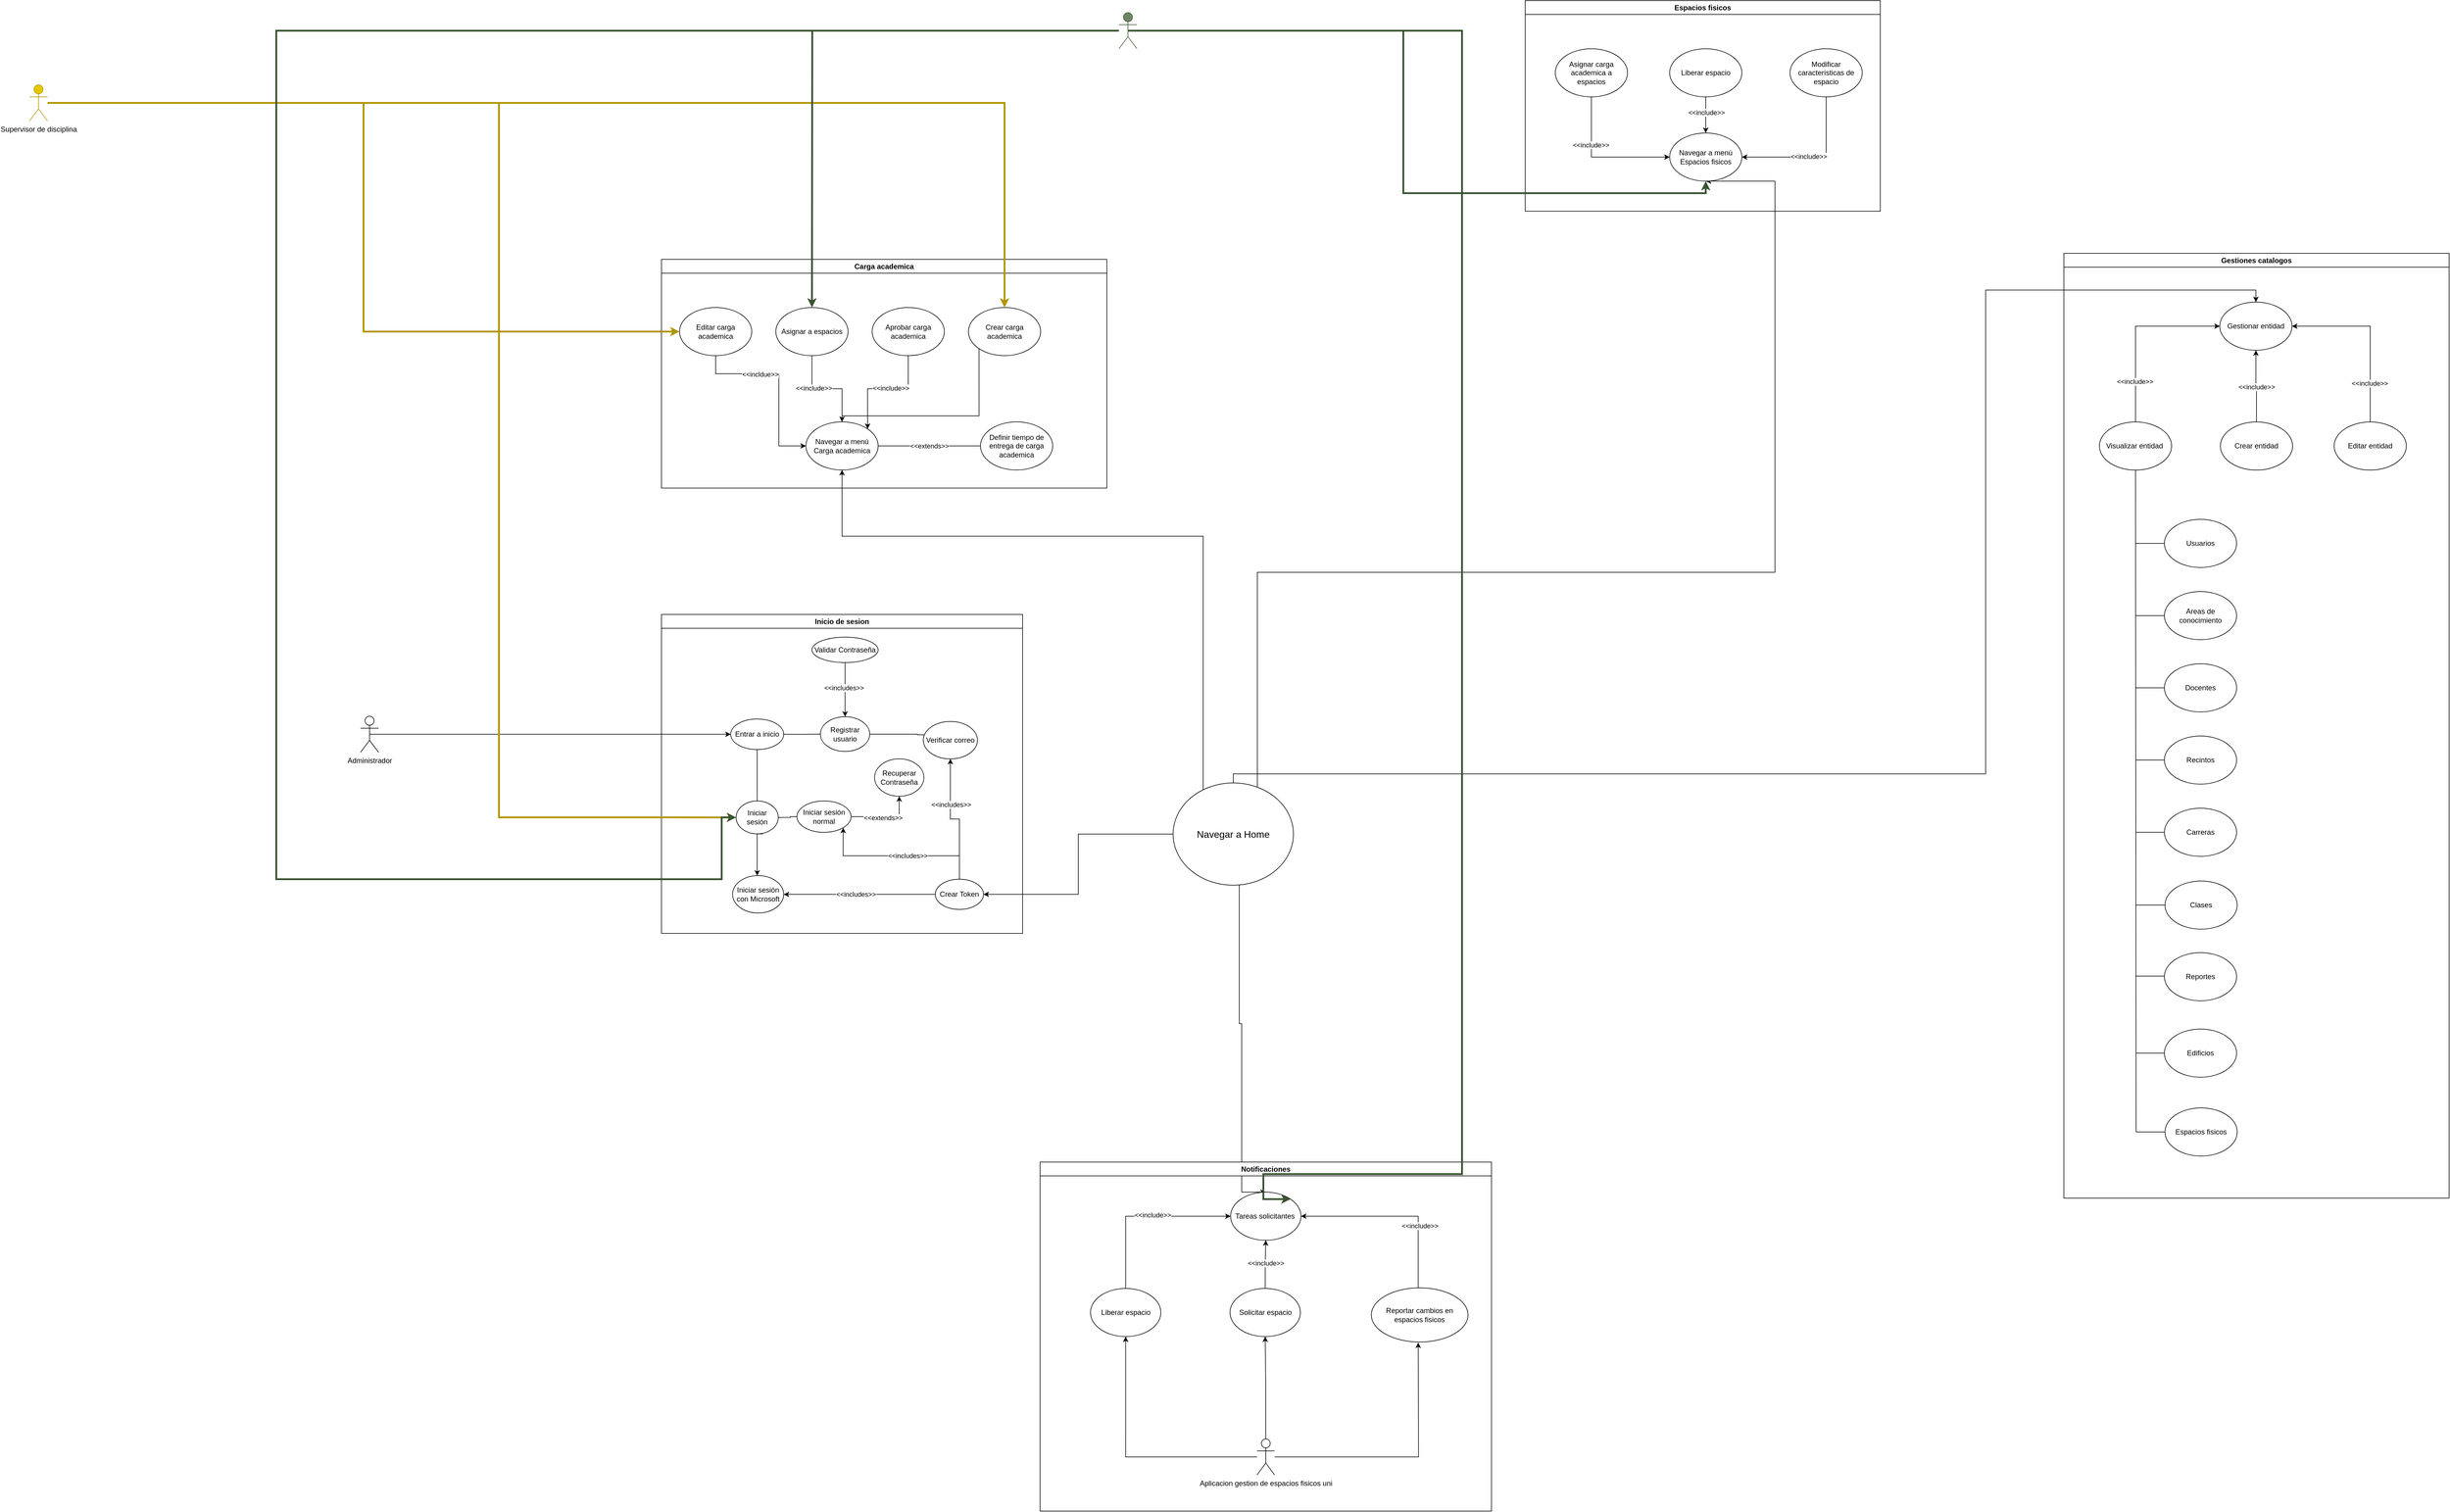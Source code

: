 <mxfile version="28.0.7">
  <diagram name="Página-1" id="7xqfnRYCcl9cOrJLdNOv">
    <mxGraphModel dx="2349" dy="2284" grid="1" gridSize="10" guides="1" tooltips="1" connect="1" arrows="1" fold="1" page="1" pageScale="1" pageWidth="850" pageHeight="1100" math="0" shadow="0">
      <root>
        <mxCell id="0" />
        <mxCell id="1" parent="0" />
        <mxCell id="8E8HEakJHe4h-VglnAm--1" value="Administrador" style="shape=umlActor;verticalLabelPosition=bottom;verticalAlign=top;html=1;outlineConnect=0;container=0;fillColor=light-dark(#FFFFFF,#FFFFFF);" parent="1" vertex="1">
          <mxGeometry x="-660" y="169.17" width="30" height="60" as="geometry" />
        </mxCell>
        <mxCell id="3BfeAzv24xEFP0cl_79i-4" style="edgeStyle=orthogonalEdgeStyle;rounded=0;orthogonalLoop=1;jettySize=auto;html=1;exitX=0.5;exitY=0.5;exitDx=0;exitDy=0;exitPerimeter=0;" parent="1" source="8E8HEakJHe4h-VglnAm--1" target="3BfeAzv24xEFP0cl_79i-2" edge="1">
          <mxGeometry relative="1" as="geometry" />
        </mxCell>
        <mxCell id="Kwav2dh_edoDz0EaDqaM-68" style="edgeStyle=orthogonalEdgeStyle;rounded=0;orthogonalLoop=1;jettySize=auto;html=1;entryX=0.5;entryY=0;entryDx=0;entryDy=0;" parent="1" source="Kwav2dh_edoDz0EaDqaM-52" target="Kwav2dh_edoDz0EaDqaM-26" edge="1">
          <mxGeometry relative="1" as="geometry">
            <Array as="points">
              <mxPoint x="800" y="680" />
              <mxPoint x="804" y="680" />
            </Array>
          </mxGeometry>
        </mxCell>
        <mxCell id="Kwav2dh_edoDz0EaDqaM-69" style="edgeStyle=orthogonalEdgeStyle;rounded=0;orthogonalLoop=1;jettySize=auto;html=1;entryX=0.5;entryY=1;entryDx=0;entryDy=0;" parent="1" source="Kwav2dh_edoDz0EaDqaM-52" target="Kwav2dh_edoDz0EaDqaM-3" edge="1">
          <mxGeometry relative="1" as="geometry">
            <Array as="points">
              <mxPoint x="740" y="-130" />
              <mxPoint x="140" y="-130" />
            </Array>
          </mxGeometry>
        </mxCell>
        <mxCell id="Kwav2dh_edoDz0EaDqaM-70" style="edgeStyle=orthogonalEdgeStyle;rounded=0;orthogonalLoop=1;jettySize=auto;html=1;entryX=0.5;entryY=1;entryDx=0;entryDy=0;" parent="1" source="Kwav2dh_edoDz0EaDqaM-52" target="Kwav2dh_edoDz0EaDqaM-25" edge="1">
          <mxGeometry relative="1" as="geometry">
            <Array as="points">
              <mxPoint x="830" y="-70" />
              <mxPoint x="1690" y="-70" />
            </Array>
          </mxGeometry>
        </mxCell>
        <mxCell id="Kwav2dh_edoDz0EaDqaM-71" style="edgeStyle=orthogonalEdgeStyle;rounded=0;orthogonalLoop=1;jettySize=auto;html=1;entryX=0.5;entryY=0;entryDx=0;entryDy=0;" parent="1" source="Kwav2dh_edoDz0EaDqaM-52" target="oVqGtqXpZZHCpbE4LzFN-3" edge="1">
          <mxGeometry relative="1" as="geometry">
            <Array as="points">
              <mxPoint x="2040" y="265" />
              <mxPoint x="2040" y="-539" />
              <mxPoint x="2489" y="-539" />
            </Array>
          </mxGeometry>
        </mxCell>
        <mxCell id="Kwav2dh_edoDz0EaDqaM-84" style="edgeStyle=orthogonalEdgeStyle;rounded=0;orthogonalLoop=1;jettySize=auto;html=1;entryX=1;entryY=0.5;entryDx=0;entryDy=0;" parent="1" source="Kwav2dh_edoDz0EaDqaM-52" target="3BfeAzv24xEFP0cl_79i-21" edge="1">
          <mxGeometry relative="1" as="geometry" />
        </mxCell>
        <mxCell id="Kwav2dh_edoDz0EaDqaM-52" value="&lt;span style=&quot;font-size: 16px;&quot;&gt;Navegar a Home&lt;/span&gt;" style="ellipse;whiteSpace=wrap;html=1;" parent="1" vertex="1">
          <mxGeometry x="690" y="280" width="200" height="170" as="geometry" />
        </mxCell>
        <mxCell id="Kwav2dh_edoDz0EaDqaM-57" value="" style="group" parent="1" vertex="1" connectable="0">
          <mxGeometry x="-160" y="-590" width="740" height="380" as="geometry" />
        </mxCell>
        <mxCell id="Kwav2dh_edoDz0EaDqaM-4" value="Definir tiempo de entrega de carga academica" style="ellipse;whiteSpace=wrap;html=1;" parent="Kwav2dh_edoDz0EaDqaM-57" vertex="1">
          <mxGeometry x="530" y="270" width="120" height="80" as="geometry" />
        </mxCell>
        <mxCell id="Kwav2dh_edoDz0EaDqaM-5" value="Crear carga academica" style="ellipse;whiteSpace=wrap;html=1;" parent="Kwav2dh_edoDz0EaDqaM-57" vertex="1">
          <mxGeometry x="510" y="80" width="120" height="80" as="geometry" />
        </mxCell>
        <mxCell id="Kwav2dh_edoDz0EaDqaM-6" value="Editar carga academica" style="ellipse;whiteSpace=wrap;html=1;" parent="Kwav2dh_edoDz0EaDqaM-57" vertex="1">
          <mxGeometry x="30" y="80" width="120" height="80" as="geometry" />
        </mxCell>
        <mxCell id="Kwav2dh_edoDz0EaDqaM-7" value="Aprobar carga academica" style="ellipse;whiteSpace=wrap;html=1;" parent="Kwav2dh_edoDz0EaDqaM-57" vertex="1">
          <mxGeometry x="350" y="80" width="120" height="80" as="geometry" />
        </mxCell>
        <mxCell id="Kwav2dh_edoDz0EaDqaM-9" value="Asignar a espacios" style="ellipse;whiteSpace=wrap;html=1;" parent="Kwav2dh_edoDz0EaDqaM-57" vertex="1">
          <mxGeometry x="190" y="80" width="120" height="80" as="geometry" />
        </mxCell>
        <mxCell id="Kwav2dh_edoDz0EaDqaM-56" value="Carga academica" style="swimlane;whiteSpace=wrap;html=1;align=center;" parent="Kwav2dh_edoDz0EaDqaM-57" vertex="1">
          <mxGeometry width="740" height="380" as="geometry">
            <mxRectangle x="-60" y="-600" width="130" height="30" as="alternateBounds" />
          </mxGeometry>
        </mxCell>
        <mxCell id="Kwav2dh_edoDz0EaDqaM-61" value="" style="group" parent="1" vertex="1" connectable="0">
          <mxGeometry x="-160" width="600" height="530" as="geometry" />
        </mxCell>
        <mxCell id="3BfeAzv24xEFP0cl_79i-22" style="edgeStyle=orthogonalEdgeStyle;rounded=0;orthogonalLoop=1;jettySize=auto;html=1;exitX=1;exitY=0.5;exitDx=0;exitDy=0;endArrow=none;endFill=0;" parent="Kwav2dh_edoDz0EaDqaM-61" source="3BfeAzv24xEFP0cl_79i-2" target="3BfeAzv24xEFP0cl_79i-7" edge="1">
          <mxGeometry relative="1" as="geometry" />
        </mxCell>
        <mxCell id="3BfeAzv24xEFP0cl_79i-2" value="Entrar a inicio" style="ellipse;whiteSpace=wrap;html=1;" parent="Kwav2dh_edoDz0EaDqaM-61" vertex="1">
          <mxGeometry x="115.01" y="173.79" width="88.06" height="50.75" as="geometry" />
        </mxCell>
        <mxCell id="3BfeAzv24xEFP0cl_79i-43" style="edgeStyle=orthogonalEdgeStyle;rounded=0;orthogonalLoop=1;jettySize=auto;html=1;exitX=0.5;exitY=1;exitDx=0;exitDy=0;" parent="Kwav2dh_edoDz0EaDqaM-61" source="3BfeAzv24xEFP0cl_79i-6" target="3BfeAzv24xEFP0cl_79i-42" edge="1">
          <mxGeometry relative="1" as="geometry">
            <Array as="points">
              <mxPoint x="168" y="365" />
              <mxPoint x="168" y="355" />
              <mxPoint x="159" y="355" />
            </Array>
          </mxGeometry>
        </mxCell>
        <mxCell id="3BfeAzv24xEFP0cl_79i-51" style="edgeStyle=orthogonalEdgeStyle;rounded=0;orthogonalLoop=1;jettySize=auto;html=1;exitX=1;exitY=0.5;exitDx=0;exitDy=0;endArrow=none;endFill=0;" parent="Kwav2dh_edoDz0EaDqaM-61" source="3BfeAzv24xEFP0cl_79i-6" target="3BfeAzv24xEFP0cl_79i-50" edge="1">
          <mxGeometry relative="1" as="geometry" />
        </mxCell>
        <mxCell id="3BfeAzv24xEFP0cl_79i-6" value="&lt;div&gt;Iniciar sesión&lt;/div&gt;" style="ellipse;whiteSpace=wrap;html=1;" parent="Kwav2dh_edoDz0EaDqaM-61" vertex="1">
          <mxGeometry x="124.04" y="309.999" width="70" height="54.634" as="geometry" />
        </mxCell>
        <mxCell id="3BfeAzv24xEFP0cl_79i-7" value="&lt;div&gt;Registrar usuario&lt;/div&gt;" style="ellipse;whiteSpace=wrap;html=1;" parent="Kwav2dh_edoDz0EaDqaM-61" vertex="1">
          <mxGeometry x="264.03" y="170" width="81.94" height="57.65" as="geometry" />
        </mxCell>
        <mxCell id="3BfeAzv24xEFP0cl_79i-18" value="&lt;div&gt;Recuperar&lt;/div&gt;&lt;div&gt;Contraseña&lt;/div&gt;" style="ellipse;whiteSpace=wrap;html=1;" parent="Kwav2dh_edoDz0EaDqaM-61" vertex="1">
          <mxGeometry x="354.03" y="240.001" width="81.94" height="62.084" as="geometry" />
        </mxCell>
        <mxCell id="3BfeAzv24xEFP0cl_79i-20" style="edgeStyle=orthogonalEdgeStyle;rounded=0;orthogonalLoop=1;jettySize=auto;html=1;exitX=0.5;exitY=1;exitDx=0;exitDy=0;verticalAlign=middle;endArrow=none;endFill=0;" parent="Kwav2dh_edoDz0EaDqaM-61" source="3BfeAzv24xEFP0cl_79i-2" target="3BfeAzv24xEFP0cl_79i-6" edge="1">
          <mxGeometry relative="1" as="geometry">
            <mxPoint x="225" y="433.149" as="targetPoint" />
            <Array as="points">
              <mxPoint x="159" y="320" />
            </Array>
          </mxGeometry>
        </mxCell>
        <mxCell id="3BfeAzv24xEFP0cl_79i-29" style="edgeStyle=orthogonalEdgeStyle;rounded=0;orthogonalLoop=1;jettySize=auto;html=1;exitX=0.5;exitY=1;exitDx=0;exitDy=0;entryX=0.5;entryY=0;entryDx=0;entryDy=0;" parent="Kwav2dh_edoDz0EaDqaM-61" source="3BfeAzv24xEFP0cl_79i-23" target="3BfeAzv24xEFP0cl_79i-7" edge="1">
          <mxGeometry relative="1" as="geometry">
            <Array as="points">
              <mxPoint x="305" y="82.993" />
              <mxPoint x="305" y="82.993" />
            </Array>
          </mxGeometry>
        </mxCell>
        <mxCell id="3BfeAzv24xEFP0cl_79i-30" value="&lt;div&gt;&amp;lt;&amp;lt;includes&amp;gt;&amp;gt;&lt;/div&gt;" style="edgeLabel;html=1;align=center;verticalAlign=middle;resizable=0;points=[];" parent="3BfeAzv24xEFP0cl_79i-29" vertex="1" connectable="0">
          <mxGeometry x="-0.068" y="-2" relative="1" as="geometry">
            <mxPoint as="offset" />
          </mxGeometry>
        </mxCell>
        <mxCell id="3BfeAzv24xEFP0cl_79i-23" value="&lt;div&gt;Validar&amp;nbsp;Contraseña&lt;/div&gt;" style="ellipse;whiteSpace=wrap;html=1;" parent="Kwav2dh_edoDz0EaDqaM-61" vertex="1">
          <mxGeometry x="250" y="37.782" width="110" height="42.217" as="geometry" />
        </mxCell>
        <mxCell id="3BfeAzv24xEFP0cl_79i-31" value="Verificar correo" style="ellipse;whiteSpace=wrap;html=1;" parent="Kwav2dh_edoDz0EaDqaM-61" vertex="1">
          <mxGeometry x="435" y="177.918" width="90" height="62.084" as="geometry" />
        </mxCell>
        <mxCell id="3BfeAzv24xEFP0cl_79i-32" style="edgeStyle=orthogonalEdgeStyle;rounded=0;orthogonalLoop=1;jettySize=auto;html=1;endArrow=none;endFill=0;" parent="Kwav2dh_edoDz0EaDqaM-61" source="3BfeAzv24xEFP0cl_79i-31" target="3BfeAzv24xEFP0cl_79i-7" edge="1">
          <mxGeometry relative="1" as="geometry">
            <mxPoint x="408" y="92.306" as="sourcePoint" />
            <mxPoint x="255" y="165.565" as="targetPoint" />
            <Array as="points">
              <mxPoint x="425" y="200" />
              <mxPoint x="425" y="199" />
            </Array>
          </mxGeometry>
        </mxCell>
        <mxCell id="3BfeAzv24xEFP0cl_79i-33" value="&lt;div&gt;&lt;br&gt;&lt;/div&gt;&lt;div&gt;&lt;br&gt;&lt;/div&gt;" style="edgeLabel;html=1;align=center;verticalAlign=middle;resizable=0;points=[];" parent="3BfeAzv24xEFP0cl_79i-32" vertex="1" connectable="0">
          <mxGeometry x="-0.068" y="-2" relative="1" as="geometry">
            <mxPoint as="offset" />
          </mxGeometry>
        </mxCell>
        <mxCell id="3BfeAzv24xEFP0cl_79i-42" value="Iniciar sesión con Microsoft" style="ellipse;whiteSpace=wrap;html=1;" parent="Kwav2dh_edoDz0EaDqaM-61" vertex="1">
          <mxGeometry x="118.07" y="434.054" width="85" height="62.084" as="geometry" />
        </mxCell>
        <mxCell id="3BfeAzv24xEFP0cl_79i-44" style="edgeStyle=orthogonalEdgeStyle;rounded=0;orthogonalLoop=1;jettySize=auto;html=1;" parent="Kwav2dh_edoDz0EaDqaM-61" source="3BfeAzv24xEFP0cl_79i-21" target="3BfeAzv24xEFP0cl_79i-42" edge="1">
          <mxGeometry relative="1" as="geometry" />
        </mxCell>
        <mxCell id="3BfeAzv24xEFP0cl_79i-45" value="&amp;lt;&amp;lt;includes&amp;gt;&amp;gt;" style="edgeLabel;html=1;align=center;verticalAlign=middle;resizable=0;points=[];" parent="3BfeAzv24xEFP0cl_79i-44" vertex="1" connectable="0">
          <mxGeometry x="0.058" relative="1" as="geometry">
            <mxPoint x="1" as="offset" />
          </mxGeometry>
        </mxCell>
        <mxCell id="3BfeAzv24xEFP0cl_79i-55" style="edgeStyle=orthogonalEdgeStyle;rounded=0;orthogonalLoop=1;jettySize=auto;html=1;exitX=0.5;exitY=0;exitDx=0;exitDy=0;entryX=1;entryY=1;entryDx=0;entryDy=0;" parent="Kwav2dh_edoDz0EaDqaM-61" source="3BfeAzv24xEFP0cl_79i-21" target="3BfeAzv24xEFP0cl_79i-50" edge="1">
          <mxGeometry relative="1" as="geometry" />
        </mxCell>
        <mxCell id="3BfeAzv24xEFP0cl_79i-56" value="&amp;lt;&amp;lt;includes&amp;gt;&amp;gt;" style="edgeLabel;html=1;align=center;verticalAlign=middle;resizable=0;points=[];" parent="3BfeAzv24xEFP0cl_79i-55" vertex="1" connectable="0">
          <mxGeometry x="-0.102" relative="1" as="geometry">
            <mxPoint as="offset" />
          </mxGeometry>
        </mxCell>
        <mxCell id="3BfeAzv24xEFP0cl_79i-57" style="edgeStyle=orthogonalEdgeStyle;rounded=0;orthogonalLoop=1;jettySize=auto;html=1;exitX=0.5;exitY=0;exitDx=0;exitDy=0;" parent="Kwav2dh_edoDz0EaDqaM-61" source="3BfeAzv24xEFP0cl_79i-21" target="3BfeAzv24xEFP0cl_79i-31" edge="1">
          <mxGeometry relative="1" as="geometry" />
        </mxCell>
        <mxCell id="3BfeAzv24xEFP0cl_79i-58" value="&amp;lt;&amp;lt;includes&amp;gt;&amp;gt;" style="edgeLabel;html=1;align=center;verticalAlign=middle;resizable=0;points=[];" parent="3BfeAzv24xEFP0cl_79i-57" vertex="1" connectable="0">
          <mxGeometry x="0.296" y="-1" relative="1" as="geometry">
            <mxPoint as="offset" />
          </mxGeometry>
        </mxCell>
        <mxCell id="3BfeAzv24xEFP0cl_79i-21" value="Crear Token" style="ellipse;whiteSpace=wrap;html=1;" parent="Kwav2dh_edoDz0EaDqaM-61" vertex="1">
          <mxGeometry x="455" y="440.0" width="80" height="50.2" as="geometry" />
        </mxCell>
        <mxCell id="3BfeAzv24xEFP0cl_79i-53" style="edgeStyle=orthogonalEdgeStyle;rounded=0;orthogonalLoop=1;jettySize=auto;html=1;exitX=1;exitY=0.5;exitDx=0;exitDy=0;" parent="Kwav2dh_edoDz0EaDqaM-61" source="3BfeAzv24xEFP0cl_79i-50" target="3BfeAzv24xEFP0cl_79i-18" edge="1">
          <mxGeometry relative="1" as="geometry" />
        </mxCell>
        <mxCell id="3BfeAzv24xEFP0cl_79i-54" value="&amp;lt;&amp;lt;extends&amp;gt;&amp;gt;" style="edgeLabel;html=1;align=center;verticalAlign=middle;resizable=0;points=[];" parent="3BfeAzv24xEFP0cl_79i-53" vertex="1" connectable="0">
          <mxGeometry x="-0.075" y="-2" relative="1" as="geometry">
            <mxPoint as="offset" />
          </mxGeometry>
        </mxCell>
        <mxCell id="3BfeAzv24xEFP0cl_79i-50" value="Iniciar sesión normal" style="ellipse;whiteSpace=wrap;html=1;" parent="Kwav2dh_edoDz0EaDqaM-61" vertex="1">
          <mxGeometry x="225" y="310" width="90" height="52.09" as="geometry" />
        </mxCell>
        <mxCell id="Kwav2dh_edoDz0EaDqaM-60" value="Inicio de sesion" style="swimlane;whiteSpace=wrap;html=1;" parent="Kwav2dh_edoDz0EaDqaM-61" vertex="1">
          <mxGeometry width="600" height="530" as="geometry">
            <mxRectangle width="120" height="30" as="alternateBounds" />
          </mxGeometry>
        </mxCell>
        <mxCell id="Kwav2dh_edoDz0EaDqaM-63" value="" style="group" parent="1" vertex="1" connectable="0">
          <mxGeometry x="2170" y="-600" width="640" height="1570" as="geometry" />
        </mxCell>
        <mxCell id="oVqGtqXpZZHCpbE4LzFN-3" value="Gestionar entidad" style="ellipse;whiteSpace=wrap;html=1;" parent="Kwav2dh_edoDz0EaDqaM-63" vertex="1">
          <mxGeometry x="259" y="81" width="120" height="80" as="geometry" />
        </mxCell>
        <mxCell id="oVqGtqXpZZHCpbE4LzFN-8" style="edgeStyle=orthogonalEdgeStyle;rounded=0;orthogonalLoop=1;jettySize=auto;html=1;entryX=0;entryY=0.5;entryDx=0;entryDy=0;exitX=0.5;exitY=0;exitDx=0;exitDy=0;" parent="Kwav2dh_edoDz0EaDqaM-63" source="oVqGtqXpZZHCpbE4LzFN-4" target="oVqGtqXpZZHCpbE4LzFN-3" edge="1">
          <mxGeometry relative="1" as="geometry" />
        </mxCell>
        <mxCell id="oVqGtqXpZZHCpbE4LzFN-13" value="&amp;lt;&amp;lt;include&amp;gt;&amp;gt;" style="edgeLabel;html=1;align=center;verticalAlign=middle;resizable=0;points=[];" parent="oVqGtqXpZZHCpbE4LzFN-8" vertex="1" connectable="0">
          <mxGeometry x="-0.553" y="1" relative="1" as="geometry">
            <mxPoint as="offset" />
          </mxGeometry>
        </mxCell>
        <mxCell id="oVqGtqXpZZHCpbE4LzFN-4" value="Visualizar entidad&amp;nbsp;" style="ellipse;whiteSpace=wrap;html=1;" parent="Kwav2dh_edoDz0EaDqaM-63" vertex="1">
          <mxGeometry x="59" y="280.16" width="120" height="80" as="geometry" />
        </mxCell>
        <mxCell id="oVqGtqXpZZHCpbE4LzFN-9" style="edgeStyle=orthogonalEdgeStyle;rounded=0;orthogonalLoop=1;jettySize=auto;html=1;entryX=0.5;entryY=1;entryDx=0;entryDy=0;" parent="Kwav2dh_edoDz0EaDqaM-63" source="oVqGtqXpZZHCpbE4LzFN-5" target="oVqGtqXpZZHCpbE4LzFN-3" edge="1">
          <mxGeometry relative="1" as="geometry" />
        </mxCell>
        <mxCell id="oVqGtqXpZZHCpbE4LzFN-11" value="&amp;lt;&amp;lt;include&amp;gt;&amp;gt;" style="edgeLabel;html=1;align=center;verticalAlign=middle;resizable=0;points=[];" parent="oVqGtqXpZZHCpbE4LzFN-9" vertex="1" connectable="0">
          <mxGeometry x="-0.024" relative="1" as="geometry">
            <mxPoint as="offset" />
          </mxGeometry>
        </mxCell>
        <mxCell id="oVqGtqXpZZHCpbE4LzFN-5" value="Crear entidad" style="ellipse;whiteSpace=wrap;html=1;" parent="Kwav2dh_edoDz0EaDqaM-63" vertex="1">
          <mxGeometry x="260" y="280.16" width="120" height="80" as="geometry" />
        </mxCell>
        <mxCell id="oVqGtqXpZZHCpbE4LzFN-10" style="edgeStyle=orthogonalEdgeStyle;rounded=0;orthogonalLoop=1;jettySize=auto;html=1;entryX=1;entryY=0.5;entryDx=0;entryDy=0;exitX=0.5;exitY=0;exitDx=0;exitDy=0;" parent="Kwav2dh_edoDz0EaDqaM-63" source="oVqGtqXpZZHCpbE4LzFN-6" target="oVqGtqXpZZHCpbE4LzFN-3" edge="1">
          <mxGeometry relative="1" as="geometry" />
        </mxCell>
        <mxCell id="oVqGtqXpZZHCpbE4LzFN-12" value="&amp;lt;&amp;lt;include&amp;gt;&amp;gt;" style="edgeLabel;html=1;align=center;verticalAlign=middle;resizable=0;points=[];" parent="oVqGtqXpZZHCpbE4LzFN-10" vertex="1" connectable="0">
          <mxGeometry x="-0.555" y="1" relative="1" as="geometry">
            <mxPoint as="offset" />
          </mxGeometry>
        </mxCell>
        <mxCell id="oVqGtqXpZZHCpbE4LzFN-6" value="Editar entidad" style="ellipse;whiteSpace=wrap;html=1;" parent="Kwav2dh_edoDz0EaDqaM-63" vertex="1">
          <mxGeometry x="449" y="280.16" width="120" height="80" as="geometry" />
        </mxCell>
        <mxCell id="oVqGtqXpZZHCpbE4LzFN-22" style="edgeStyle=orthogonalEdgeStyle;rounded=0;orthogonalLoop=1;jettySize=auto;html=1;endArrow=none;endFill=0;" parent="Kwav2dh_edoDz0EaDqaM-63" source="oVqGtqXpZZHCpbE4LzFN-14" edge="1">
          <mxGeometry relative="1" as="geometry">
            <mxPoint x="119.0" y="482" as="targetPoint" />
          </mxGeometry>
        </mxCell>
        <mxCell id="oVqGtqXpZZHCpbE4LzFN-14" value="Usuarios" style="ellipse;whiteSpace=wrap;html=1;" parent="Kwav2dh_edoDz0EaDqaM-63" vertex="1">
          <mxGeometry x="167" y="442" width="120" height="80" as="geometry" />
        </mxCell>
        <mxCell id="oVqGtqXpZZHCpbE4LzFN-23" style="edgeStyle=orthogonalEdgeStyle;rounded=0;orthogonalLoop=1;jettySize=auto;html=1;endArrow=none;endFill=0;" parent="Kwav2dh_edoDz0EaDqaM-63" source="oVqGtqXpZZHCpbE4LzFN-15" edge="1">
          <mxGeometry relative="1" as="geometry">
            <mxPoint x="119.0" y="602" as="targetPoint" />
          </mxGeometry>
        </mxCell>
        <mxCell id="oVqGtqXpZZHCpbE4LzFN-15" value="Areas de conocimiento" style="ellipse;whiteSpace=wrap;html=1;" parent="Kwav2dh_edoDz0EaDqaM-63" vertex="1">
          <mxGeometry x="167" y="562" width="120" height="80" as="geometry" />
        </mxCell>
        <mxCell id="oVqGtqXpZZHCpbE4LzFN-24" style="edgeStyle=orthogonalEdgeStyle;rounded=0;orthogonalLoop=1;jettySize=auto;html=1;endArrow=none;endFill=0;" parent="Kwav2dh_edoDz0EaDqaM-63" source="oVqGtqXpZZHCpbE4LzFN-16" edge="1">
          <mxGeometry relative="1" as="geometry">
            <mxPoint x="119.0" y="722" as="targetPoint" />
          </mxGeometry>
        </mxCell>
        <mxCell id="oVqGtqXpZZHCpbE4LzFN-16" value="Docentes" style="ellipse;whiteSpace=wrap;html=1;" parent="Kwav2dh_edoDz0EaDqaM-63" vertex="1">
          <mxGeometry x="167" y="682" width="120" height="80" as="geometry" />
        </mxCell>
        <mxCell id="oVqGtqXpZZHCpbE4LzFN-25" style="edgeStyle=orthogonalEdgeStyle;rounded=0;orthogonalLoop=1;jettySize=auto;html=1;endArrow=none;endFill=0;" parent="Kwav2dh_edoDz0EaDqaM-63" source="oVqGtqXpZZHCpbE4LzFN-17" edge="1">
          <mxGeometry relative="1" as="geometry">
            <mxPoint x="119.0" y="842" as="targetPoint" />
          </mxGeometry>
        </mxCell>
        <mxCell id="oVqGtqXpZZHCpbE4LzFN-17" value="Recintos" style="ellipse;whiteSpace=wrap;html=1;" parent="Kwav2dh_edoDz0EaDqaM-63" vertex="1">
          <mxGeometry x="167" y="802" width="120" height="80" as="geometry" />
        </mxCell>
        <mxCell id="oVqGtqXpZZHCpbE4LzFN-26" style="edgeStyle=orthogonalEdgeStyle;rounded=0;orthogonalLoop=1;jettySize=auto;html=1;endArrow=none;endFill=0;" parent="Kwav2dh_edoDz0EaDqaM-63" source="oVqGtqXpZZHCpbE4LzFN-18" edge="1">
          <mxGeometry relative="1" as="geometry">
            <mxPoint x="119.0" y="962" as="targetPoint" />
          </mxGeometry>
        </mxCell>
        <mxCell id="oVqGtqXpZZHCpbE4LzFN-18" value="Carreras" style="ellipse;whiteSpace=wrap;html=1;" parent="Kwav2dh_edoDz0EaDqaM-63" vertex="1">
          <mxGeometry x="167" y="922" width="120" height="80" as="geometry" />
        </mxCell>
        <mxCell id="oVqGtqXpZZHCpbE4LzFN-27" style="edgeStyle=orthogonalEdgeStyle;rounded=0;orthogonalLoop=1;jettySize=auto;html=1;endArrow=none;endFill=0;" parent="Kwav2dh_edoDz0EaDqaM-63" source="oVqGtqXpZZHCpbE4LzFN-19" edge="1">
          <mxGeometry relative="1" as="geometry">
            <mxPoint x="119.0" y="1083.0" as="targetPoint" />
          </mxGeometry>
        </mxCell>
        <mxCell id="oVqGtqXpZZHCpbE4LzFN-19" value="Clases" style="ellipse;whiteSpace=wrap;html=1;" parent="Kwav2dh_edoDz0EaDqaM-63" vertex="1">
          <mxGeometry x="168" y="1043" width="120" height="80" as="geometry" />
        </mxCell>
        <mxCell id="oVqGtqXpZZHCpbE4LzFN-21" value="" style="endArrow=none;html=1;rounded=0;entryX=0.5;entryY=1;entryDx=0;entryDy=0;" parent="Kwav2dh_edoDz0EaDqaM-63" target="oVqGtqXpZZHCpbE4LzFN-4" edge="1">
          <mxGeometry width="50" height="50" relative="1" as="geometry">
            <mxPoint x="120" y="1460" as="sourcePoint" />
            <mxPoint x="239" y="451" as="targetPoint" />
          </mxGeometry>
        </mxCell>
        <mxCell id="oVqGtqXpZZHCpbE4LzFN-29" style="edgeStyle=orthogonalEdgeStyle;rounded=0;orthogonalLoop=1;jettySize=auto;html=1;endArrow=none;endFill=0;" parent="Kwav2dh_edoDz0EaDqaM-63" edge="1">
          <mxGeometry relative="1" as="geometry">
            <mxPoint x="119" y="1201" as="targetPoint" />
            <mxPoint x="167" y="1201" as="sourcePoint" />
          </mxGeometry>
        </mxCell>
        <mxCell id="oVqGtqXpZZHCpbE4LzFN-28" value="Reportes" style="ellipse;whiteSpace=wrap;html=1;" parent="Kwav2dh_edoDz0EaDqaM-63" vertex="1">
          <mxGeometry x="167" y="1162" width="120" height="80" as="geometry" />
        </mxCell>
        <mxCell id="Kwav2dh_edoDz0EaDqaM-13" style="edgeStyle=orthogonalEdgeStyle;rounded=0;orthogonalLoop=1;jettySize=auto;html=1;endArrow=none;endFill=0;" parent="Kwav2dh_edoDz0EaDqaM-63" source="Kwav2dh_edoDz0EaDqaM-10" edge="1">
          <mxGeometry relative="1" as="geometry">
            <mxPoint x="120" y="1329" as="targetPoint" />
          </mxGeometry>
        </mxCell>
        <mxCell id="Kwav2dh_edoDz0EaDqaM-10" value="Edificios" style="ellipse;whiteSpace=wrap;html=1;" parent="Kwav2dh_edoDz0EaDqaM-63" vertex="1">
          <mxGeometry x="167" y="1289" width="120" height="80" as="geometry" />
        </mxCell>
        <mxCell id="Kwav2dh_edoDz0EaDqaM-12" style="edgeStyle=orthogonalEdgeStyle;rounded=0;orthogonalLoop=1;jettySize=auto;html=1;endArrow=none;endFill=0;" parent="Kwav2dh_edoDz0EaDqaM-63" source="Kwav2dh_edoDz0EaDqaM-11" edge="1">
          <mxGeometry relative="1" as="geometry">
            <mxPoint x="120" y="1460" as="targetPoint" />
          </mxGeometry>
        </mxCell>
        <mxCell id="Kwav2dh_edoDz0EaDqaM-11" value="Espacios fisicos" style="ellipse;whiteSpace=wrap;html=1;" parent="Kwav2dh_edoDz0EaDqaM-63" vertex="1">
          <mxGeometry x="168" y="1420" width="120" height="80" as="geometry" />
        </mxCell>
        <mxCell id="Kwav2dh_edoDz0EaDqaM-62" value="Gestiones catalogos" style="swimlane;whiteSpace=wrap;html=1;" parent="Kwav2dh_edoDz0EaDqaM-63" vertex="1">
          <mxGeometry width="640" height="1570" as="geometry" />
        </mxCell>
        <mxCell id="Kwav2dh_edoDz0EaDqaM-65" value="" style="group" parent="1" vertex="1" connectable="0">
          <mxGeometry x="470" y="910" width="750" height="580" as="geometry" />
        </mxCell>
        <mxCell id="Kwav2dh_edoDz0EaDqaM-26" value="Tareas solicitantes&amp;nbsp;" style="ellipse;whiteSpace=wrap;html=1;" parent="Kwav2dh_edoDz0EaDqaM-65" vertex="1">
          <mxGeometry x="315.584" y="50" width="116.883" height="80" as="geometry" />
        </mxCell>
        <mxCell id="Kwav2dh_edoDz0EaDqaM-43" style="edgeStyle=orthogonalEdgeStyle;rounded=0;orthogonalLoop=1;jettySize=auto;html=1;entryX=0;entryY=0.5;entryDx=0;entryDy=0;" parent="Kwav2dh_edoDz0EaDqaM-65" source="Kwav2dh_edoDz0EaDqaM-38" target="Kwav2dh_edoDz0EaDqaM-26" edge="1">
          <mxGeometry relative="1" as="geometry">
            <Array as="points">
              <mxPoint x="140.26" y="90" />
            </Array>
          </mxGeometry>
        </mxCell>
        <mxCell id="Kwav2dh_edoDz0EaDqaM-45" value="&amp;lt;&amp;lt;include&amp;gt;&amp;gt;" style="edgeLabel;html=1;align=center;verticalAlign=middle;resizable=0;points=[];" parent="Kwav2dh_edoDz0EaDqaM-43" vertex="1" connectable="0">
          <mxGeometry x="0.119" y="2" relative="1" as="geometry">
            <mxPoint as="offset" />
          </mxGeometry>
        </mxCell>
        <mxCell id="Kwav2dh_edoDz0EaDqaM-38" value="Liberar espacio" style="ellipse;whiteSpace=wrap;html=1;" parent="Kwav2dh_edoDz0EaDqaM-65" vertex="1">
          <mxGeometry x="82.792" y="210" width="116.883" height="80" as="geometry" />
        </mxCell>
        <mxCell id="Kwav2dh_edoDz0EaDqaM-41" style="edgeStyle=orthogonalEdgeStyle;rounded=0;orthogonalLoop=1;jettySize=auto;html=1;entryX=0.5;entryY=1;entryDx=0;entryDy=0;" parent="Kwav2dh_edoDz0EaDqaM-65" source="Kwav2dh_edoDz0EaDqaM-39" target="Kwav2dh_edoDz0EaDqaM-26" edge="1">
          <mxGeometry relative="1" as="geometry" />
        </mxCell>
        <mxCell id="Kwav2dh_edoDz0EaDqaM-46" value="&amp;lt;&amp;lt;include&amp;gt;&amp;gt;" style="edgeLabel;html=1;align=center;verticalAlign=middle;resizable=0;points=[];" parent="Kwav2dh_edoDz0EaDqaM-41" vertex="1" connectable="0">
          <mxGeometry x="0.066" relative="1" as="geometry">
            <mxPoint as="offset" />
          </mxGeometry>
        </mxCell>
        <mxCell id="Kwav2dh_edoDz0EaDqaM-39" value="Solicitar espacio" style="ellipse;whiteSpace=wrap;html=1;" parent="Kwav2dh_edoDz0EaDqaM-65" vertex="1">
          <mxGeometry x="314.61" y="210" width="116.883" height="80" as="geometry" />
        </mxCell>
        <mxCell id="Kwav2dh_edoDz0EaDqaM-42" style="edgeStyle=orthogonalEdgeStyle;rounded=0;orthogonalLoop=1;jettySize=auto;html=1;entryX=1;entryY=0.5;entryDx=0;entryDy=0;" parent="Kwav2dh_edoDz0EaDqaM-65" source="Kwav2dh_edoDz0EaDqaM-40" target="Kwav2dh_edoDz0EaDqaM-26" edge="1">
          <mxGeometry relative="1" as="geometry">
            <Array as="points">
              <mxPoint x="627.273" y="90" />
            </Array>
          </mxGeometry>
        </mxCell>
        <mxCell id="Kwav2dh_edoDz0EaDqaM-44" value="&amp;lt;&amp;lt;include&amp;gt;&amp;gt;" style="edgeLabel;html=1;align=center;verticalAlign=middle;resizable=0;points=[];" parent="Kwav2dh_edoDz0EaDqaM-42" vertex="1" connectable="0">
          <mxGeometry x="-0.345" y="-2" relative="1" as="geometry">
            <mxPoint as="offset" />
          </mxGeometry>
        </mxCell>
        <mxCell id="Kwav2dh_edoDz0EaDqaM-40" value="Reportar cambios en espacios fisicos" style="ellipse;whiteSpace=wrap;html=1;" parent="Kwav2dh_edoDz0EaDqaM-65" vertex="1">
          <mxGeometry x="549.351" y="209" width="160.714" height="90" as="geometry" />
        </mxCell>
        <mxCell id="Kwav2dh_edoDz0EaDqaM-48" style="edgeStyle=orthogonalEdgeStyle;rounded=0;orthogonalLoop=1;jettySize=auto;html=1;entryX=0.5;entryY=1;entryDx=0;entryDy=0;" parent="Kwav2dh_edoDz0EaDqaM-65" source="Kwav2dh_edoDz0EaDqaM-47" target="Kwav2dh_edoDz0EaDqaM-39" edge="1">
          <mxGeometry relative="1" as="geometry" />
        </mxCell>
        <mxCell id="Kwav2dh_edoDz0EaDqaM-49" style="edgeStyle=orthogonalEdgeStyle;rounded=0;orthogonalLoop=1;jettySize=auto;html=1;" parent="Kwav2dh_edoDz0EaDqaM-65" source="Kwav2dh_edoDz0EaDqaM-47" edge="1">
          <mxGeometry relative="1" as="geometry">
            <mxPoint x="627.273" y="300" as="targetPoint" />
          </mxGeometry>
        </mxCell>
        <mxCell id="Kwav2dh_edoDz0EaDqaM-50" style="edgeStyle=orthogonalEdgeStyle;rounded=0;orthogonalLoop=1;jettySize=auto;html=1;entryX=0.5;entryY=1;entryDx=0;entryDy=0;" parent="Kwav2dh_edoDz0EaDqaM-65" source="Kwav2dh_edoDz0EaDqaM-47" target="Kwav2dh_edoDz0EaDqaM-38" edge="1">
          <mxGeometry relative="1" as="geometry" />
        </mxCell>
        <mxCell id="Kwav2dh_edoDz0EaDqaM-47" value="Aplicacion gestion de espacios fisicos uni" style="shape=umlActor;verticalLabelPosition=bottom;verticalAlign=top;html=1;outlineConnect=0;" parent="Kwav2dh_edoDz0EaDqaM-65" vertex="1">
          <mxGeometry x="359.416" y="460" width="29.221" height="60" as="geometry" />
        </mxCell>
        <mxCell id="Kwav2dh_edoDz0EaDqaM-58" value="Notificaciones" style="swimlane;whiteSpace=wrap;html=1;" parent="Kwav2dh_edoDz0EaDqaM-65" vertex="1">
          <mxGeometry x="-1" width="750" height="580" as="geometry" />
        </mxCell>
        <mxCell id="Kwav2dh_edoDz0EaDqaM-66" value="" style="group" parent="1" vertex="1" connectable="0">
          <mxGeometry x="1275" y="-1020" width="590" height="350" as="geometry" />
        </mxCell>
        <mxCell id="Kwav2dh_edoDz0EaDqaM-25" value="Navegar a menú Espacios fisicos" style="ellipse;whiteSpace=wrap;html=1;" parent="Kwav2dh_edoDz0EaDqaM-66" vertex="1">
          <mxGeometry x="240" y="220" width="120" height="80" as="geometry" />
        </mxCell>
        <mxCell id="Kwav2dh_edoDz0EaDqaM-36" style="edgeStyle=orthogonalEdgeStyle;rounded=0;orthogonalLoop=1;jettySize=auto;html=1;entryX=0;entryY=0.5;entryDx=0;entryDy=0;" parent="Kwav2dh_edoDz0EaDqaM-66" source="Kwav2dh_edoDz0EaDqaM-27" target="Kwav2dh_edoDz0EaDqaM-25" edge="1">
          <mxGeometry relative="1" as="geometry">
            <Array as="points">
              <mxPoint x="110" y="260" />
            </Array>
          </mxGeometry>
        </mxCell>
        <mxCell id="Kwav2dh_edoDz0EaDqaM-37" value="&amp;lt;&amp;lt;include&lt;span style=&quot;background-color: light-dark(#ffffff, var(--ge-dark-color, #121212)); color: light-dark(rgb(0, 0, 0), rgb(255, 255, 255));&quot;&gt;&amp;gt;&amp;gt;&lt;/span&gt;" style="edgeLabel;html=1;align=center;verticalAlign=middle;resizable=0;points=[];" parent="Kwav2dh_edoDz0EaDqaM-36" vertex="1" connectable="0">
          <mxGeometry x="-0.304" y="-1" relative="1" as="geometry">
            <mxPoint as="offset" />
          </mxGeometry>
        </mxCell>
        <mxCell id="Kwav2dh_edoDz0EaDqaM-27" value="Asignar carga academica a espacios" style="ellipse;whiteSpace=wrap;html=1;" parent="Kwav2dh_edoDz0EaDqaM-66" vertex="1">
          <mxGeometry x="50" y="80" width="120" height="80" as="geometry" />
        </mxCell>
        <mxCell id="Kwav2dh_edoDz0EaDqaM-32" style="edgeStyle=orthogonalEdgeStyle;rounded=0;orthogonalLoop=1;jettySize=auto;html=1;" parent="Kwav2dh_edoDz0EaDqaM-66" source="Kwav2dh_edoDz0EaDqaM-28" target="Kwav2dh_edoDz0EaDqaM-25" edge="1">
          <mxGeometry relative="1" as="geometry" />
        </mxCell>
        <mxCell id="Kwav2dh_edoDz0EaDqaM-33" value="&amp;lt;&amp;lt;include&amp;gt;&amp;gt;" style="edgeLabel;html=1;align=center;verticalAlign=middle;resizable=0;points=[];" parent="Kwav2dh_edoDz0EaDqaM-32" vertex="1" connectable="0">
          <mxGeometry x="-0.144" y="1" relative="1" as="geometry">
            <mxPoint as="offset" />
          </mxGeometry>
        </mxCell>
        <mxCell id="Kwav2dh_edoDz0EaDqaM-28" value="Liberar espacio" style="ellipse;whiteSpace=wrap;html=1;" parent="Kwav2dh_edoDz0EaDqaM-66" vertex="1">
          <mxGeometry x="240" y="80" width="120" height="80" as="geometry" />
        </mxCell>
        <mxCell id="Kwav2dh_edoDz0EaDqaM-30" style="edgeStyle=orthogonalEdgeStyle;rounded=0;orthogonalLoop=1;jettySize=auto;html=1;entryX=1;entryY=0.5;entryDx=0;entryDy=0;" parent="Kwav2dh_edoDz0EaDqaM-66" source="Kwav2dh_edoDz0EaDqaM-29" target="Kwav2dh_edoDz0EaDqaM-25" edge="1">
          <mxGeometry relative="1" as="geometry">
            <Array as="points">
              <mxPoint x="500" y="260" />
            </Array>
          </mxGeometry>
        </mxCell>
        <mxCell id="Kwav2dh_edoDz0EaDqaM-31" value="&amp;lt;&amp;lt;include&amp;gt;&amp;gt;" style="edgeLabel;html=1;align=center;verticalAlign=middle;resizable=0;points=[];" parent="Kwav2dh_edoDz0EaDqaM-30" vertex="1" connectable="0">
          <mxGeometry x="0.076" y="-1" relative="1" as="geometry">
            <mxPoint as="offset" />
          </mxGeometry>
        </mxCell>
        <mxCell id="Kwav2dh_edoDz0EaDqaM-29" value="Modificar caracteristicas de espacio" style="ellipse;whiteSpace=wrap;html=1;" parent="Kwav2dh_edoDz0EaDqaM-66" vertex="1">
          <mxGeometry x="440" y="80" width="120" height="80" as="geometry" />
        </mxCell>
        <mxCell id="Kwav2dh_edoDz0EaDqaM-64" value="Espacios fisicos" style="swimlane;whiteSpace=wrap;html=1;" parent="Kwav2dh_edoDz0EaDqaM-66" vertex="1">
          <mxGeometry width="590" height="350" as="geometry" />
        </mxCell>
        <mxCell id="Kwav2dh_edoDz0EaDqaM-76" style="edgeStyle=orthogonalEdgeStyle;rounded=0;orthogonalLoop=1;jettySize=auto;html=1;entryX=0.5;entryY=0;entryDx=0;entryDy=0;fillColor=#e3c800;strokeColor=#B09500;strokeWidth=3;" parent="1" source="Kwav2dh_edoDz0EaDqaM-73" target="Kwav2dh_edoDz0EaDqaM-5" edge="1">
          <mxGeometry relative="1" as="geometry" />
        </mxCell>
        <mxCell id="Kwav2dh_edoDz0EaDqaM-77" style="edgeStyle=orthogonalEdgeStyle;rounded=0;orthogonalLoop=1;jettySize=auto;html=1;entryX=0;entryY=0.5;entryDx=0;entryDy=0;fillColor=#e3c800;strokeColor=#B09500;strokeWidth=3;" parent="1" source="Kwav2dh_edoDz0EaDqaM-73" target="Kwav2dh_edoDz0EaDqaM-6" edge="1">
          <mxGeometry relative="1" as="geometry" />
        </mxCell>
        <mxCell id="Kwav2dh_edoDz0EaDqaM-78" style="edgeStyle=orthogonalEdgeStyle;rounded=0;orthogonalLoop=1;jettySize=auto;html=1;entryX=0;entryY=0.5;entryDx=0;entryDy=0;fillColor=#e3c800;strokeColor=#B09500;strokeWidth=3;" parent="1" source="Kwav2dh_edoDz0EaDqaM-73" target="3BfeAzv24xEFP0cl_79i-6" edge="1">
          <mxGeometry relative="1" as="geometry">
            <Array as="points">
              <mxPoint x="-430" y="-850" />
              <mxPoint x="-430" y="337" />
            </Array>
          </mxGeometry>
        </mxCell>
        <mxCell id="Kwav2dh_edoDz0EaDqaM-73" value="Supervisor de disciplina" style="shape=umlActor;verticalLabelPosition=bottom;verticalAlign=top;html=1;outlineConnect=0;fillColor=#e3c800;strokeColor=#B09500;" parent="1" vertex="1">
          <mxGeometry x="-1210" y="-880" width="30" height="60" as="geometry" />
        </mxCell>
        <mxCell id="Kwav2dh_edoDz0EaDqaM-83" style="edgeStyle=orthogonalEdgeStyle;rounded=0;orthogonalLoop=1;jettySize=auto;html=1;fillColor=#6d8764;strokeColor=#3A5431;strokeWidth=3;" parent="1" source="Kwav2dh_edoDz0EaDqaM-81" edge="1">
          <mxGeometry relative="1" as="geometry">
            <mxPoint x="90" y="-510" as="targetPoint" />
          </mxGeometry>
        </mxCell>
        <mxCell id="Kwav2dh_edoDz0EaDqaM-87" style="edgeStyle=orthogonalEdgeStyle;rounded=0;orthogonalLoop=1;jettySize=auto;html=1;fillColor=#6d8764;strokeColor=#3A5431;strokeWidth=3;exitX=0.5;exitY=0.5;exitDx=0;exitDy=0;exitPerimeter=0;entryX=1;entryY=0;entryDx=0;entryDy=0;" parent="1" source="Kwav2dh_edoDz0EaDqaM-81" target="Kwav2dh_edoDz0EaDqaM-26" edge="1">
          <mxGeometry relative="1" as="geometry">
            <mxPoint x="910.0" y="-959.999" as="sourcePoint" />
            <mxPoint x="1079.026" y="939.89" as="targetPoint" />
            <Array as="points">
              <mxPoint x="1170" y="-970" />
              <mxPoint x="1170" y="930" />
              <mxPoint x="840" y="930" />
            </Array>
          </mxGeometry>
        </mxCell>
        <mxCell id="Kwav2dh_edoDz0EaDqaM-88" style="edgeStyle=orthogonalEdgeStyle;rounded=0;orthogonalLoop=1;jettySize=auto;html=1;entryX=0.5;entryY=1;entryDx=0;entryDy=0;fillColor=#6d8764;strokeColor=#3A5431;strokeWidth=3;" parent="1" source="Kwav2dh_edoDz0EaDqaM-81" target="Kwav2dh_edoDz0EaDqaM-25" edge="1">
          <mxGeometry relative="1" as="geometry" />
        </mxCell>
        <mxCell id="Kwav2dh_edoDz0EaDqaM-89" style="edgeStyle=orthogonalEdgeStyle;rounded=0;orthogonalLoop=1;jettySize=auto;html=1;entryX=0;entryY=0.5;entryDx=0;entryDy=0;fillColor=#6d8764;strokeColor=#3A5431;strokeWidth=3;" parent="1" source="Kwav2dh_edoDz0EaDqaM-81" target="3BfeAzv24xEFP0cl_79i-6" edge="1">
          <mxGeometry relative="1" as="geometry">
            <Array as="points">
              <mxPoint x="-800" y="-970" />
              <mxPoint x="-800" y="440" />
              <mxPoint x="-60" y="440" />
              <mxPoint x="-60" y="337" />
            </Array>
          </mxGeometry>
        </mxCell>
        <mxCell id="Kwav2dh_edoDz0EaDqaM-81" value="&lt;span&gt;&lt;font style=&quot;color: light-dark(rgb(255, 255, 255), rgb(255, 255, 255));&quot;&gt;Gestor de espacios fisicos&lt;/font&gt;&lt;/span&gt;" style="shape=umlActor;verticalLabelPosition=bottom;verticalAlign=top;html=1;outlineConnect=0;fillColor=#6d8764;fontColor=#ffffff;strokeColor=#3A5431;gradientColor=none;" parent="1" vertex="1">
          <mxGeometry x="600" y="-1000" width="30" height="60" as="geometry" />
        </mxCell>
        <mxCell id="Kwav2dh_edoDz0EaDqaM-3" value="Navegar a menú Carga academica" style="ellipse;whiteSpace=wrap;html=1;" parent="1" vertex="1">
          <mxGeometry x="80" y="-320" width="120" height="80" as="geometry" />
        </mxCell>
        <mxCell id="Kwav2dh_edoDz0EaDqaM-15" value="&amp;lt;&amp;lt;extends&amp;gt;&amp;gt;" style="edgeStyle=orthogonalEdgeStyle;rounded=0;orthogonalLoop=1;jettySize=auto;html=1;endArrow=none;endFill=0;" parent="1" source="Kwav2dh_edoDz0EaDqaM-3" target="Kwav2dh_edoDz0EaDqaM-4" edge="1">
          <mxGeometry relative="1" as="geometry" />
        </mxCell>
        <mxCell id="Kwav2dh_edoDz0EaDqaM-24" style="edgeStyle=orthogonalEdgeStyle;rounded=0;orthogonalLoop=1;jettySize=auto;html=1;entryX=0;entryY=1;entryDx=0;entryDy=0;endArrow=none;endFill=0;" parent="1" source="Kwav2dh_edoDz0EaDqaM-3" target="Kwav2dh_edoDz0EaDqaM-5" edge="1">
          <mxGeometry relative="1" as="geometry">
            <Array as="points">
              <mxPoint x="140" y="-330" />
              <mxPoint x="368" y="-330" />
            </Array>
          </mxGeometry>
        </mxCell>
        <mxCell id="Kwav2dh_edoDz0EaDqaM-22" style="edgeStyle=orthogonalEdgeStyle;rounded=0;orthogonalLoop=1;jettySize=auto;html=1;entryX=0;entryY=0.5;entryDx=0;entryDy=0;" parent="1" source="Kwav2dh_edoDz0EaDqaM-6" target="Kwav2dh_edoDz0EaDqaM-3" edge="1">
          <mxGeometry relative="1" as="geometry">
            <Array as="points">
              <mxPoint x="-70" y="-400" />
              <mxPoint x="35" y="-400" />
              <mxPoint x="35" y="-280" />
            </Array>
          </mxGeometry>
        </mxCell>
        <mxCell id="Kwav2dh_edoDz0EaDqaM-23" value="&amp;lt;&amp;lt;incldue&lt;span style=&quot;background-color: light-dark(#ffffff, var(--ge-dark-color, #121212)); color: light-dark(rgb(0, 0, 0), rgb(255, 255, 255));&quot;&gt;&amp;gt;&amp;gt;&lt;/span&gt;" style="edgeLabel;html=1;align=center;verticalAlign=middle;resizable=0;points=[];" parent="Kwav2dh_edoDz0EaDqaM-22" vertex="1" connectable="0">
          <mxGeometry x="-0.31" y="-1" relative="1" as="geometry">
            <mxPoint as="offset" />
          </mxGeometry>
        </mxCell>
        <mxCell id="Kwav2dh_edoDz0EaDqaM-16" style="edgeStyle=orthogonalEdgeStyle;rounded=0;orthogonalLoop=1;jettySize=auto;html=1;entryX=1;entryY=0;entryDx=0;entryDy=0;" parent="1" source="Kwav2dh_edoDz0EaDqaM-7" target="Kwav2dh_edoDz0EaDqaM-3" edge="1">
          <mxGeometry relative="1" as="geometry" />
        </mxCell>
        <mxCell id="Kwav2dh_edoDz0EaDqaM-17" value="&amp;lt;&amp;lt;include&amp;gt;&amp;gt;" style="edgeLabel;html=1;align=center;verticalAlign=middle;resizable=0;points=[];" parent="Kwav2dh_edoDz0EaDqaM-16" vertex="1" connectable="0">
          <mxGeometry x="-0.114" y="-1" relative="1" as="geometry">
            <mxPoint as="offset" />
          </mxGeometry>
        </mxCell>
        <mxCell id="Kwav2dh_edoDz0EaDqaM-20" style="edgeStyle=orthogonalEdgeStyle;rounded=0;orthogonalLoop=1;jettySize=auto;html=1;" parent="1" source="Kwav2dh_edoDz0EaDqaM-9" target="Kwav2dh_edoDz0EaDqaM-3" edge="1">
          <mxGeometry relative="1" as="geometry" />
        </mxCell>
        <mxCell id="Kwav2dh_edoDz0EaDqaM-21" value="&amp;lt;&amp;lt;include&amp;gt;&amp;gt;" style="edgeLabel;html=1;align=center;verticalAlign=middle;resizable=0;points=[];" parent="Kwav2dh_edoDz0EaDqaM-20" vertex="1" connectable="0">
          <mxGeometry x="-0.284" y="1" relative="1" as="geometry">
            <mxPoint as="offset" />
          </mxGeometry>
        </mxCell>
      </root>
    </mxGraphModel>
  </diagram>
</mxfile>
